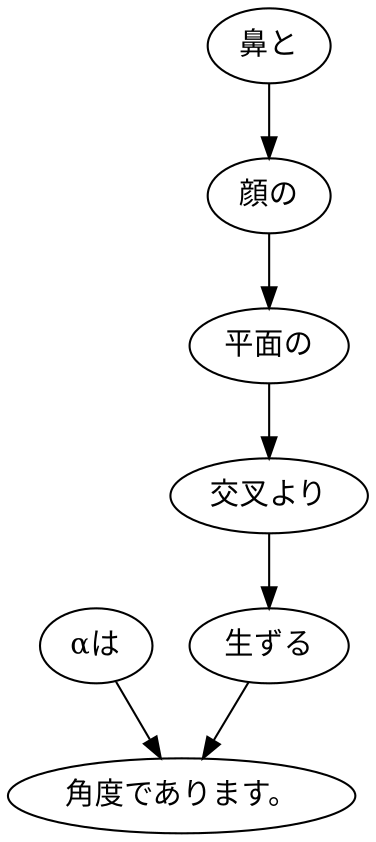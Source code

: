 digraph graph2012 {
	node0 [label="αは"];
	node1 [label="鼻と"];
	node2 [label="顔の"];
	node3 [label="平面の"];
	node4 [label="交叉より"];
	node5 [label="生ずる"];
	node6 [label="角度であります。"];
	node0 -> node6;
	node1 -> node2;
	node2 -> node3;
	node3 -> node4;
	node4 -> node5;
	node5 -> node6;
}
